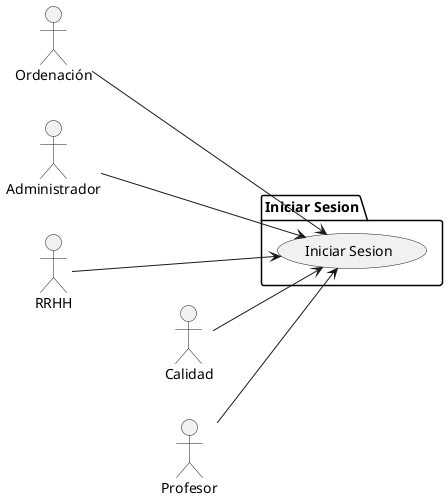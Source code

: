 @startuml
left to right direction

actor "Ordenación" as ord
actor "Administrador" as admin
actor "RRHH" as RRHH
actor "Calidad" as calidad
actor "Profesor" as profesor

package "Iniciar Sesion" as inicioSesionPackage {
    usecase "Iniciar Sesion" as inicioSesion
}

ord ---> inicioSesion
admin ---> inicioSesion
RRHH ---> inicioSesion
calidad --> inicioSesion
profesor --> inicioSesion

@enduml